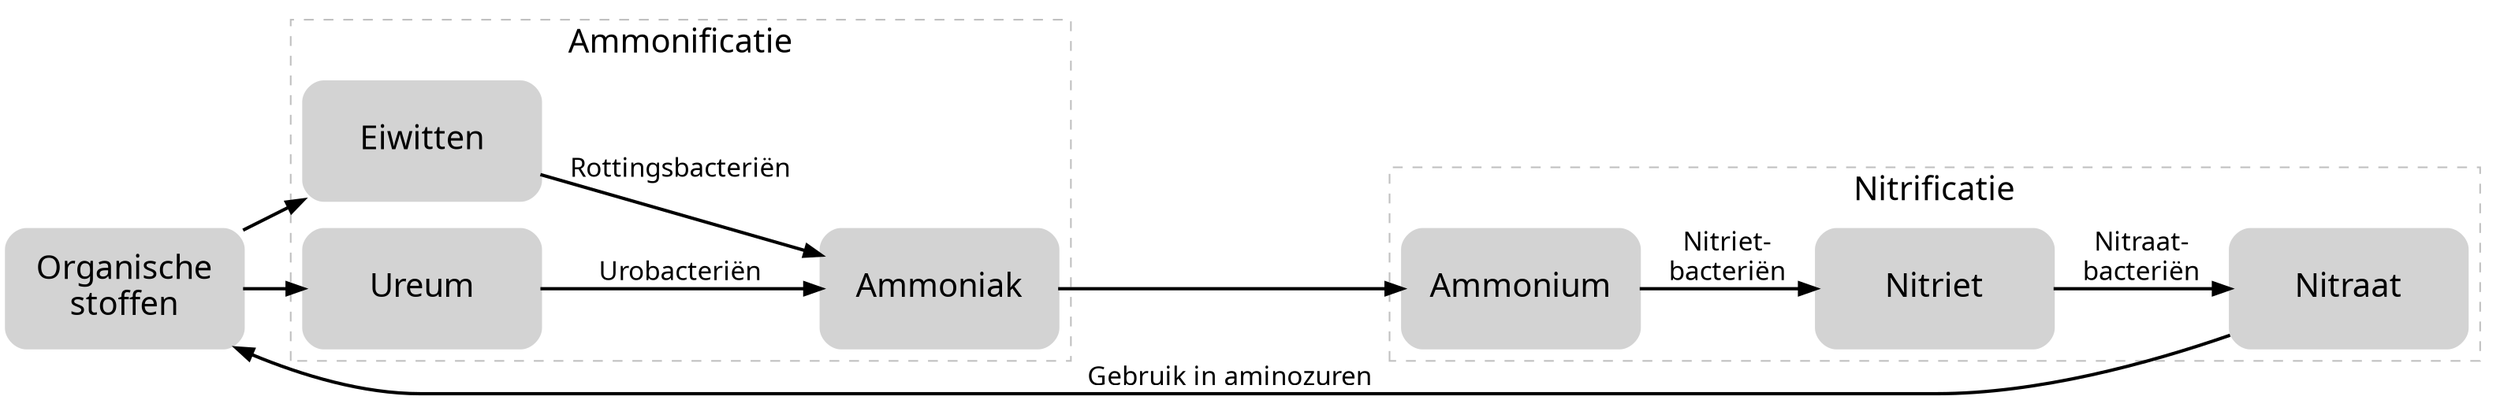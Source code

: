 digraph stikstofkringloop {
    rankdir=LR;

    node [shape=rect, style="rounded,filled", color=lightgrey, fontname="Ubuntu",
          fontcolor=black, penwidth=2, fixedsize=false, width=2, height=1, 
          fontsize=20];

    edge [penwidth=2, fontname="Ubuntu", fontsize=16, fontcolor=black];

    Organisch [label="Organische\nstoffen"];
    Eiwitten [label="Eiwitten"];
    Ureum [label="Ureum"];

    Organisch -> Eiwitten;
    Organisch -> Ureum;

    Ammoniak [label="Ammoniak"];

    Eiwitten -> Ammoniak [label="Rottingsbacteriën", labelfontcolor=black, fontsize=16, fontname="Ubuntu", labeldistance=3, labelangle=60];
    Ureum -> Ammoniak [label="Urobacteriën", labelfontcolor=black, fontsize=16, fontname="Ubuntu", labeldistance=3, labelangle=60];

    Ammonium [label="Ammonium"];

    Ammoniak -> Ammonium;

    Nitriet [label="Nitriet"];
    Nitraat [label="Nitraat"];

    Ammonium -> Nitriet [label="Nitriet-\nbacteriën", labelfontcolor=black, fontsize=16, fontname="Ubuntu", labeldistance=3, labelangle=60];
    Nitriet -> Nitraat [label="Nitraat-\nbacteriën", labelfontcolor=black, fontsize=16, fontname="Ubuntu", labeldistance=3, labelangle=60];

    Nitraat -> Organisch [label="Gebruik in aminozuren", labelfontcolor=black, fontsize=16, fontname="Ubuntu", labeldistance=3, labelangle=60];

    subgraph cluster_ammonificatie {
        label="Ammonificatie";
        style=dashed;
        color=gray;
        graph [fontname="Ubuntu", fontsize=20, fontcolor=black];
        Ammoniak;
        Ureum;
        Eiwitten;
    }

    subgraph cluster_nitrificatie {
        label="Nitrificatie";
        style=dashed;
        color=gray;
        graph [fontname="Ubuntu", fontsize=20, fontcolor=black];
        Ammonium;
        Nitriet;
        Nitraat;
    }
}
